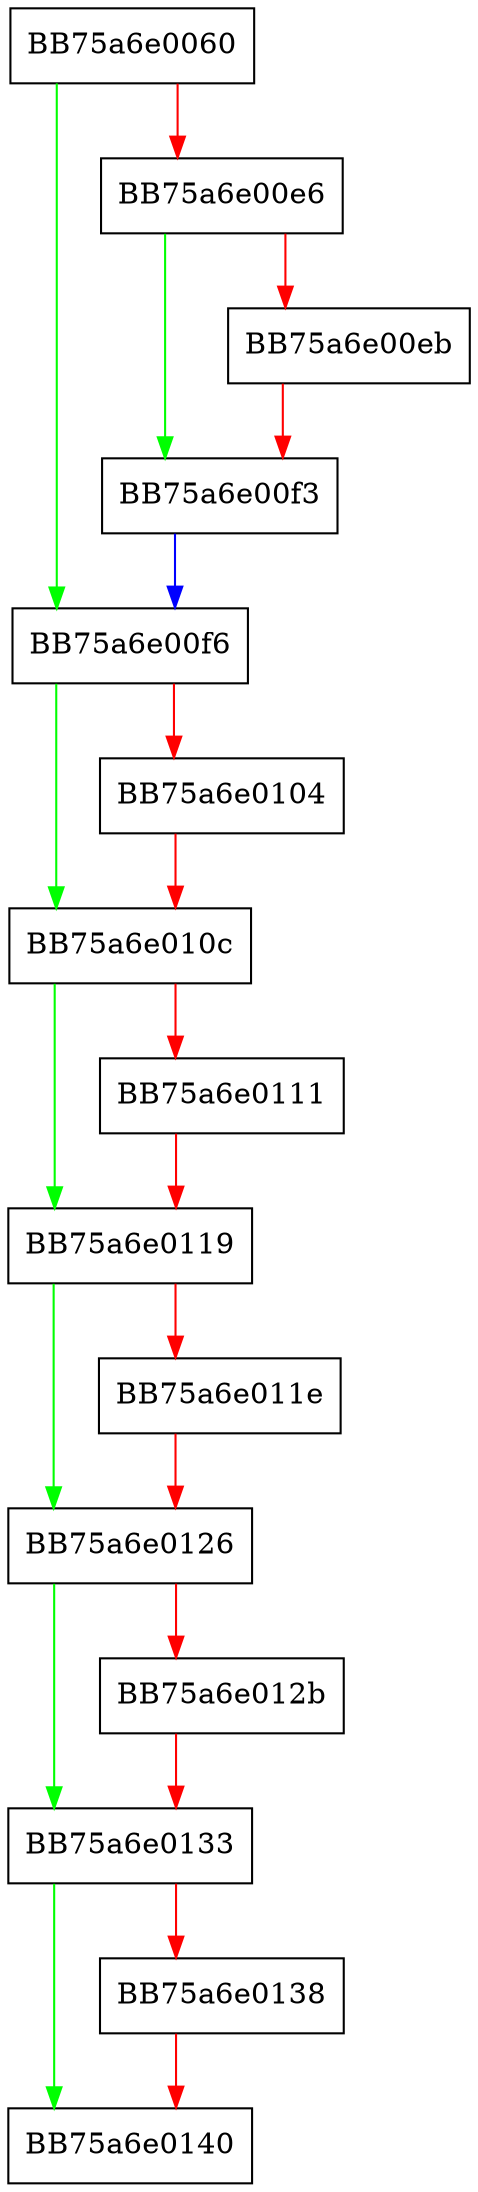 digraph CleanupMpRtpBmDetectionEvent {
  node [shape="box"];
  graph [splines=ortho];
  BB75a6e0060 -> BB75a6e00f6 [color="green"];
  BB75a6e0060 -> BB75a6e00e6 [color="red"];
  BB75a6e00e6 -> BB75a6e00f3 [color="green"];
  BB75a6e00e6 -> BB75a6e00eb [color="red"];
  BB75a6e00eb -> BB75a6e00f3 [color="red"];
  BB75a6e00f3 -> BB75a6e00f6 [color="blue"];
  BB75a6e00f6 -> BB75a6e010c [color="green"];
  BB75a6e00f6 -> BB75a6e0104 [color="red"];
  BB75a6e0104 -> BB75a6e010c [color="red"];
  BB75a6e010c -> BB75a6e0119 [color="green"];
  BB75a6e010c -> BB75a6e0111 [color="red"];
  BB75a6e0111 -> BB75a6e0119 [color="red"];
  BB75a6e0119 -> BB75a6e0126 [color="green"];
  BB75a6e0119 -> BB75a6e011e [color="red"];
  BB75a6e011e -> BB75a6e0126 [color="red"];
  BB75a6e0126 -> BB75a6e0133 [color="green"];
  BB75a6e0126 -> BB75a6e012b [color="red"];
  BB75a6e012b -> BB75a6e0133 [color="red"];
  BB75a6e0133 -> BB75a6e0140 [color="green"];
  BB75a6e0133 -> BB75a6e0138 [color="red"];
  BB75a6e0138 -> BB75a6e0140 [color="red"];
}